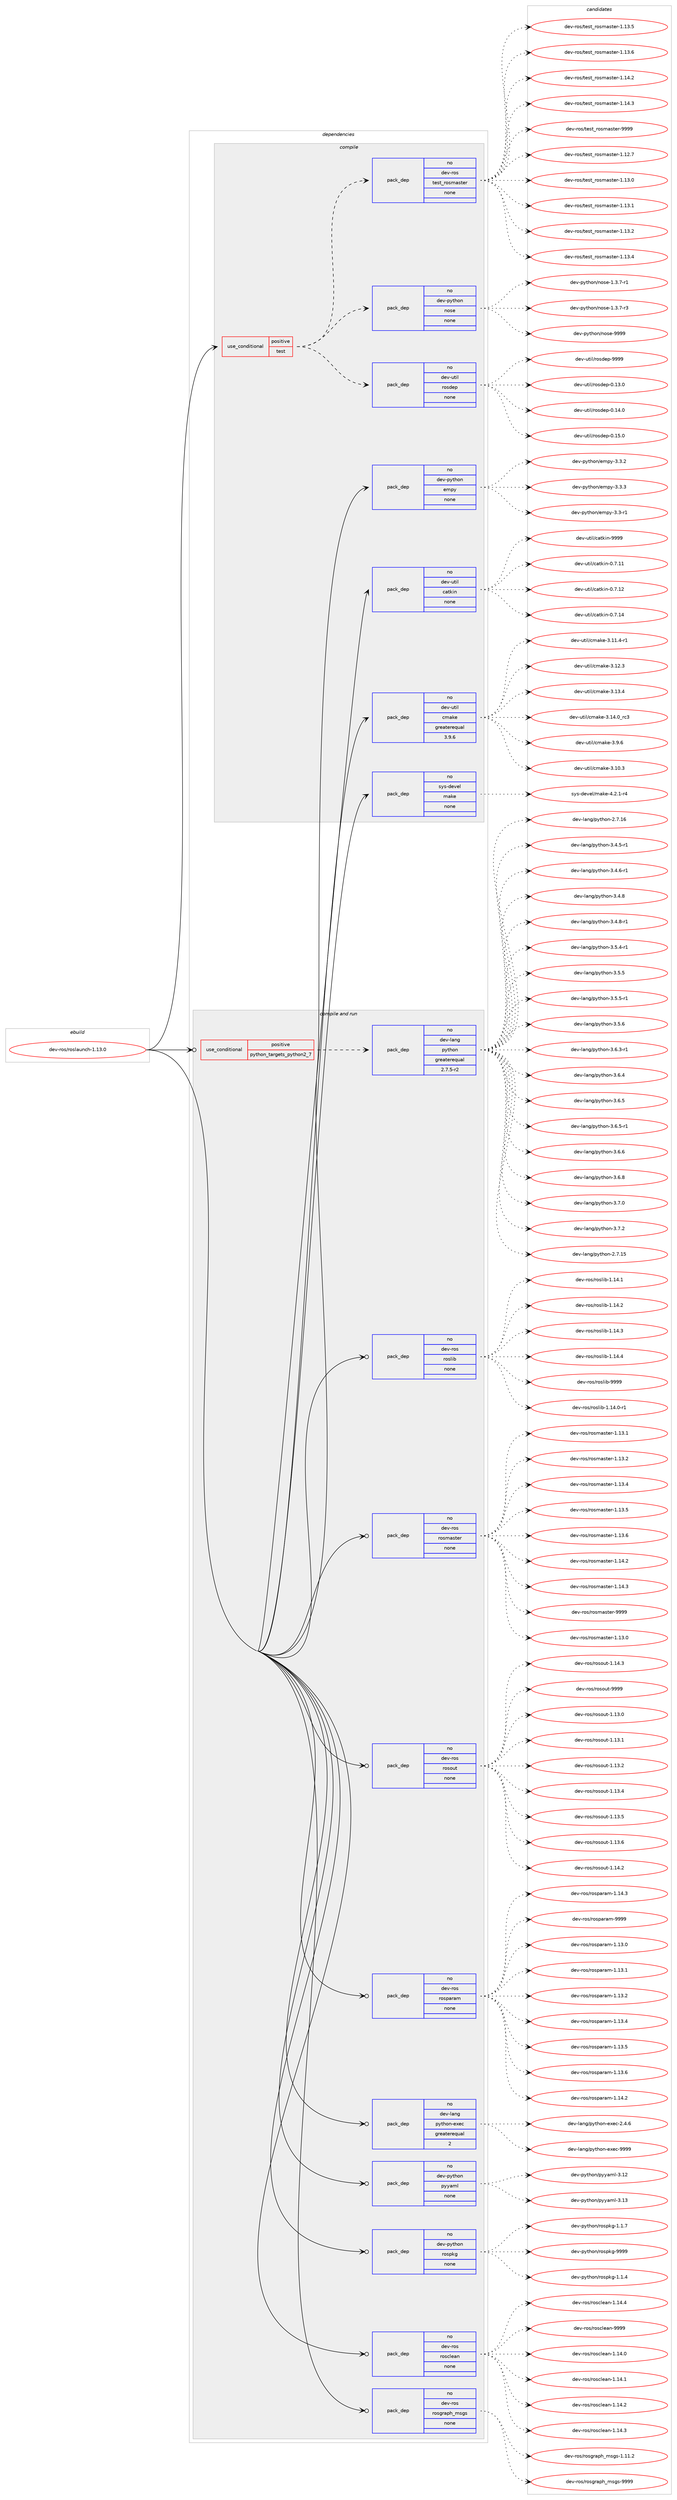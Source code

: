 digraph prolog {

# *************
# Graph options
# *************

newrank=true;
concentrate=true;
compound=true;
graph [rankdir=LR,fontname=Helvetica,fontsize=10,ranksep=1.5];#, ranksep=2.5, nodesep=0.2];
edge  [arrowhead=vee];
node  [fontname=Helvetica,fontsize=10];

# **********
# The ebuild
# **********

subgraph cluster_leftcol {
color=gray;
rank=same;
label=<<i>ebuild</i>>;
id [label="dev-ros/roslaunch-1.13.0", color=red, width=4, href="../dev-ros/roslaunch-1.13.0.svg"];
}

# ****************
# The dependencies
# ****************

subgraph cluster_midcol {
color=gray;
label=<<i>dependencies</i>>;
subgraph cluster_compile {
fillcolor="#eeeeee";
style=filled;
label=<<i>compile</i>>;
subgraph cond389937 {
dependency1465508 [label=<<TABLE BORDER="0" CELLBORDER="1" CELLSPACING="0" CELLPADDING="4"><TR><TD ROWSPAN="3" CELLPADDING="10">use_conditional</TD></TR><TR><TD>positive</TD></TR><TR><TD>test</TD></TR></TABLE>>, shape=none, color=red];
subgraph pack1052181 {
dependency1465509 [label=<<TABLE BORDER="0" CELLBORDER="1" CELLSPACING="0" CELLPADDING="4" WIDTH="220"><TR><TD ROWSPAN="6" CELLPADDING="30">pack_dep</TD></TR><TR><TD WIDTH="110">no</TD></TR><TR><TD>dev-util</TD></TR><TR><TD>rosdep</TD></TR><TR><TD>none</TD></TR><TR><TD></TD></TR></TABLE>>, shape=none, color=blue];
}
dependency1465508:e -> dependency1465509:w [weight=20,style="dashed",arrowhead="vee"];
subgraph pack1052182 {
dependency1465510 [label=<<TABLE BORDER="0" CELLBORDER="1" CELLSPACING="0" CELLPADDING="4" WIDTH="220"><TR><TD ROWSPAN="6" CELLPADDING="30">pack_dep</TD></TR><TR><TD WIDTH="110">no</TD></TR><TR><TD>dev-python</TD></TR><TR><TD>nose</TD></TR><TR><TD>none</TD></TR><TR><TD></TD></TR></TABLE>>, shape=none, color=blue];
}
dependency1465508:e -> dependency1465510:w [weight=20,style="dashed",arrowhead="vee"];
subgraph pack1052183 {
dependency1465511 [label=<<TABLE BORDER="0" CELLBORDER="1" CELLSPACING="0" CELLPADDING="4" WIDTH="220"><TR><TD ROWSPAN="6" CELLPADDING="30">pack_dep</TD></TR><TR><TD WIDTH="110">no</TD></TR><TR><TD>dev-ros</TD></TR><TR><TD>test_rosmaster</TD></TR><TR><TD>none</TD></TR><TR><TD></TD></TR></TABLE>>, shape=none, color=blue];
}
dependency1465508:e -> dependency1465511:w [weight=20,style="dashed",arrowhead="vee"];
}
id:e -> dependency1465508:w [weight=20,style="solid",arrowhead="vee"];
subgraph pack1052184 {
dependency1465512 [label=<<TABLE BORDER="0" CELLBORDER="1" CELLSPACING="0" CELLPADDING="4" WIDTH="220"><TR><TD ROWSPAN="6" CELLPADDING="30">pack_dep</TD></TR><TR><TD WIDTH="110">no</TD></TR><TR><TD>dev-python</TD></TR><TR><TD>empy</TD></TR><TR><TD>none</TD></TR><TR><TD></TD></TR></TABLE>>, shape=none, color=blue];
}
id:e -> dependency1465512:w [weight=20,style="solid",arrowhead="vee"];
subgraph pack1052185 {
dependency1465513 [label=<<TABLE BORDER="0" CELLBORDER="1" CELLSPACING="0" CELLPADDING="4" WIDTH="220"><TR><TD ROWSPAN="6" CELLPADDING="30">pack_dep</TD></TR><TR><TD WIDTH="110">no</TD></TR><TR><TD>dev-util</TD></TR><TR><TD>catkin</TD></TR><TR><TD>none</TD></TR><TR><TD></TD></TR></TABLE>>, shape=none, color=blue];
}
id:e -> dependency1465513:w [weight=20,style="solid",arrowhead="vee"];
subgraph pack1052186 {
dependency1465514 [label=<<TABLE BORDER="0" CELLBORDER="1" CELLSPACING="0" CELLPADDING="4" WIDTH="220"><TR><TD ROWSPAN="6" CELLPADDING="30">pack_dep</TD></TR><TR><TD WIDTH="110">no</TD></TR><TR><TD>dev-util</TD></TR><TR><TD>cmake</TD></TR><TR><TD>greaterequal</TD></TR><TR><TD>3.9.6</TD></TR></TABLE>>, shape=none, color=blue];
}
id:e -> dependency1465514:w [weight=20,style="solid",arrowhead="vee"];
subgraph pack1052187 {
dependency1465515 [label=<<TABLE BORDER="0" CELLBORDER="1" CELLSPACING="0" CELLPADDING="4" WIDTH="220"><TR><TD ROWSPAN="6" CELLPADDING="30">pack_dep</TD></TR><TR><TD WIDTH="110">no</TD></TR><TR><TD>sys-devel</TD></TR><TR><TD>make</TD></TR><TR><TD>none</TD></TR><TR><TD></TD></TR></TABLE>>, shape=none, color=blue];
}
id:e -> dependency1465515:w [weight=20,style="solid",arrowhead="vee"];
}
subgraph cluster_compileandrun {
fillcolor="#eeeeee";
style=filled;
label=<<i>compile and run</i>>;
subgraph cond389938 {
dependency1465516 [label=<<TABLE BORDER="0" CELLBORDER="1" CELLSPACING="0" CELLPADDING="4"><TR><TD ROWSPAN="3" CELLPADDING="10">use_conditional</TD></TR><TR><TD>positive</TD></TR><TR><TD>python_targets_python2_7</TD></TR></TABLE>>, shape=none, color=red];
subgraph pack1052188 {
dependency1465517 [label=<<TABLE BORDER="0" CELLBORDER="1" CELLSPACING="0" CELLPADDING="4" WIDTH="220"><TR><TD ROWSPAN="6" CELLPADDING="30">pack_dep</TD></TR><TR><TD WIDTH="110">no</TD></TR><TR><TD>dev-lang</TD></TR><TR><TD>python</TD></TR><TR><TD>greaterequal</TD></TR><TR><TD>2.7.5-r2</TD></TR></TABLE>>, shape=none, color=blue];
}
dependency1465516:e -> dependency1465517:w [weight=20,style="dashed",arrowhead="vee"];
}
id:e -> dependency1465516:w [weight=20,style="solid",arrowhead="odotvee"];
subgraph pack1052189 {
dependency1465518 [label=<<TABLE BORDER="0" CELLBORDER="1" CELLSPACING="0" CELLPADDING="4" WIDTH="220"><TR><TD ROWSPAN="6" CELLPADDING="30">pack_dep</TD></TR><TR><TD WIDTH="110">no</TD></TR><TR><TD>dev-lang</TD></TR><TR><TD>python-exec</TD></TR><TR><TD>greaterequal</TD></TR><TR><TD>2</TD></TR></TABLE>>, shape=none, color=blue];
}
id:e -> dependency1465518:w [weight=20,style="solid",arrowhead="odotvee"];
subgraph pack1052190 {
dependency1465519 [label=<<TABLE BORDER="0" CELLBORDER="1" CELLSPACING="0" CELLPADDING="4" WIDTH="220"><TR><TD ROWSPAN="6" CELLPADDING="30">pack_dep</TD></TR><TR><TD WIDTH="110">no</TD></TR><TR><TD>dev-python</TD></TR><TR><TD>pyyaml</TD></TR><TR><TD>none</TD></TR><TR><TD></TD></TR></TABLE>>, shape=none, color=blue];
}
id:e -> dependency1465519:w [weight=20,style="solid",arrowhead="odotvee"];
subgraph pack1052191 {
dependency1465520 [label=<<TABLE BORDER="0" CELLBORDER="1" CELLSPACING="0" CELLPADDING="4" WIDTH="220"><TR><TD ROWSPAN="6" CELLPADDING="30">pack_dep</TD></TR><TR><TD WIDTH="110">no</TD></TR><TR><TD>dev-python</TD></TR><TR><TD>rospkg</TD></TR><TR><TD>none</TD></TR><TR><TD></TD></TR></TABLE>>, shape=none, color=blue];
}
id:e -> dependency1465520:w [weight=20,style="solid",arrowhead="odotvee"];
subgraph pack1052192 {
dependency1465521 [label=<<TABLE BORDER="0" CELLBORDER="1" CELLSPACING="0" CELLPADDING="4" WIDTH="220"><TR><TD ROWSPAN="6" CELLPADDING="30">pack_dep</TD></TR><TR><TD WIDTH="110">no</TD></TR><TR><TD>dev-ros</TD></TR><TR><TD>rosclean</TD></TR><TR><TD>none</TD></TR><TR><TD></TD></TR></TABLE>>, shape=none, color=blue];
}
id:e -> dependency1465521:w [weight=20,style="solid",arrowhead="odotvee"];
subgraph pack1052193 {
dependency1465522 [label=<<TABLE BORDER="0" CELLBORDER="1" CELLSPACING="0" CELLPADDING="4" WIDTH="220"><TR><TD ROWSPAN="6" CELLPADDING="30">pack_dep</TD></TR><TR><TD WIDTH="110">no</TD></TR><TR><TD>dev-ros</TD></TR><TR><TD>rosgraph_msgs</TD></TR><TR><TD>none</TD></TR><TR><TD></TD></TR></TABLE>>, shape=none, color=blue];
}
id:e -> dependency1465522:w [weight=20,style="solid",arrowhead="odotvee"];
subgraph pack1052194 {
dependency1465523 [label=<<TABLE BORDER="0" CELLBORDER="1" CELLSPACING="0" CELLPADDING="4" WIDTH="220"><TR><TD ROWSPAN="6" CELLPADDING="30">pack_dep</TD></TR><TR><TD WIDTH="110">no</TD></TR><TR><TD>dev-ros</TD></TR><TR><TD>roslib</TD></TR><TR><TD>none</TD></TR><TR><TD></TD></TR></TABLE>>, shape=none, color=blue];
}
id:e -> dependency1465523:w [weight=20,style="solid",arrowhead="odotvee"];
subgraph pack1052195 {
dependency1465524 [label=<<TABLE BORDER="0" CELLBORDER="1" CELLSPACING="0" CELLPADDING="4" WIDTH="220"><TR><TD ROWSPAN="6" CELLPADDING="30">pack_dep</TD></TR><TR><TD WIDTH="110">no</TD></TR><TR><TD>dev-ros</TD></TR><TR><TD>rosmaster</TD></TR><TR><TD>none</TD></TR><TR><TD></TD></TR></TABLE>>, shape=none, color=blue];
}
id:e -> dependency1465524:w [weight=20,style="solid",arrowhead="odotvee"];
subgraph pack1052196 {
dependency1465525 [label=<<TABLE BORDER="0" CELLBORDER="1" CELLSPACING="0" CELLPADDING="4" WIDTH="220"><TR><TD ROWSPAN="6" CELLPADDING="30">pack_dep</TD></TR><TR><TD WIDTH="110">no</TD></TR><TR><TD>dev-ros</TD></TR><TR><TD>rosout</TD></TR><TR><TD>none</TD></TR><TR><TD></TD></TR></TABLE>>, shape=none, color=blue];
}
id:e -> dependency1465525:w [weight=20,style="solid",arrowhead="odotvee"];
subgraph pack1052197 {
dependency1465526 [label=<<TABLE BORDER="0" CELLBORDER="1" CELLSPACING="0" CELLPADDING="4" WIDTH="220"><TR><TD ROWSPAN="6" CELLPADDING="30">pack_dep</TD></TR><TR><TD WIDTH="110">no</TD></TR><TR><TD>dev-ros</TD></TR><TR><TD>rosparam</TD></TR><TR><TD>none</TD></TR><TR><TD></TD></TR></TABLE>>, shape=none, color=blue];
}
id:e -> dependency1465526:w [weight=20,style="solid",arrowhead="odotvee"];
}
subgraph cluster_run {
fillcolor="#eeeeee";
style=filled;
label=<<i>run</i>>;
}
}

# **************
# The candidates
# **************

subgraph cluster_choices {
rank=same;
color=gray;
label=<<i>candidates</i>>;

subgraph choice1052181 {
color=black;
nodesep=1;
choice100101118451171161051084711411111510010111245484649514648 [label="dev-util/rosdep-0.13.0", color=red, width=4,href="../dev-util/rosdep-0.13.0.svg"];
choice100101118451171161051084711411111510010111245484649524648 [label="dev-util/rosdep-0.14.0", color=red, width=4,href="../dev-util/rosdep-0.14.0.svg"];
choice100101118451171161051084711411111510010111245484649534648 [label="dev-util/rosdep-0.15.0", color=red, width=4,href="../dev-util/rosdep-0.15.0.svg"];
choice10010111845117116105108471141111151001011124557575757 [label="dev-util/rosdep-9999", color=red, width=4,href="../dev-util/rosdep-9999.svg"];
dependency1465509:e -> choice100101118451171161051084711411111510010111245484649514648:w [style=dotted,weight="100"];
dependency1465509:e -> choice100101118451171161051084711411111510010111245484649524648:w [style=dotted,weight="100"];
dependency1465509:e -> choice100101118451171161051084711411111510010111245484649534648:w [style=dotted,weight="100"];
dependency1465509:e -> choice10010111845117116105108471141111151001011124557575757:w [style=dotted,weight="100"];
}
subgraph choice1052182 {
color=black;
nodesep=1;
choice10010111845112121116104111110471101111151014549465146554511449 [label="dev-python/nose-1.3.7-r1", color=red, width=4,href="../dev-python/nose-1.3.7-r1.svg"];
choice10010111845112121116104111110471101111151014549465146554511451 [label="dev-python/nose-1.3.7-r3", color=red, width=4,href="../dev-python/nose-1.3.7-r3.svg"];
choice10010111845112121116104111110471101111151014557575757 [label="dev-python/nose-9999", color=red, width=4,href="../dev-python/nose-9999.svg"];
dependency1465510:e -> choice10010111845112121116104111110471101111151014549465146554511449:w [style=dotted,weight="100"];
dependency1465510:e -> choice10010111845112121116104111110471101111151014549465146554511451:w [style=dotted,weight="100"];
dependency1465510:e -> choice10010111845112121116104111110471101111151014557575757:w [style=dotted,weight="100"];
}
subgraph choice1052183 {
color=black;
nodesep=1;
choice1001011184511411111547116101115116951141111151099711511610111445494649504655 [label="dev-ros/test_rosmaster-1.12.7", color=red, width=4,href="../dev-ros/test_rosmaster-1.12.7.svg"];
choice1001011184511411111547116101115116951141111151099711511610111445494649514648 [label="dev-ros/test_rosmaster-1.13.0", color=red, width=4,href="../dev-ros/test_rosmaster-1.13.0.svg"];
choice1001011184511411111547116101115116951141111151099711511610111445494649514649 [label="dev-ros/test_rosmaster-1.13.1", color=red, width=4,href="../dev-ros/test_rosmaster-1.13.1.svg"];
choice1001011184511411111547116101115116951141111151099711511610111445494649514650 [label="dev-ros/test_rosmaster-1.13.2", color=red, width=4,href="../dev-ros/test_rosmaster-1.13.2.svg"];
choice1001011184511411111547116101115116951141111151099711511610111445494649514652 [label="dev-ros/test_rosmaster-1.13.4", color=red, width=4,href="../dev-ros/test_rosmaster-1.13.4.svg"];
choice1001011184511411111547116101115116951141111151099711511610111445494649514653 [label="dev-ros/test_rosmaster-1.13.5", color=red, width=4,href="../dev-ros/test_rosmaster-1.13.5.svg"];
choice1001011184511411111547116101115116951141111151099711511610111445494649514654 [label="dev-ros/test_rosmaster-1.13.6", color=red, width=4,href="../dev-ros/test_rosmaster-1.13.6.svg"];
choice1001011184511411111547116101115116951141111151099711511610111445494649524650 [label="dev-ros/test_rosmaster-1.14.2", color=red, width=4,href="../dev-ros/test_rosmaster-1.14.2.svg"];
choice1001011184511411111547116101115116951141111151099711511610111445494649524651 [label="dev-ros/test_rosmaster-1.14.3", color=red, width=4,href="../dev-ros/test_rosmaster-1.14.3.svg"];
choice100101118451141111154711610111511695114111115109971151161011144557575757 [label="dev-ros/test_rosmaster-9999", color=red, width=4,href="../dev-ros/test_rosmaster-9999.svg"];
dependency1465511:e -> choice1001011184511411111547116101115116951141111151099711511610111445494649504655:w [style=dotted,weight="100"];
dependency1465511:e -> choice1001011184511411111547116101115116951141111151099711511610111445494649514648:w [style=dotted,weight="100"];
dependency1465511:e -> choice1001011184511411111547116101115116951141111151099711511610111445494649514649:w [style=dotted,weight="100"];
dependency1465511:e -> choice1001011184511411111547116101115116951141111151099711511610111445494649514650:w [style=dotted,weight="100"];
dependency1465511:e -> choice1001011184511411111547116101115116951141111151099711511610111445494649514652:w [style=dotted,weight="100"];
dependency1465511:e -> choice1001011184511411111547116101115116951141111151099711511610111445494649514653:w [style=dotted,weight="100"];
dependency1465511:e -> choice1001011184511411111547116101115116951141111151099711511610111445494649514654:w [style=dotted,weight="100"];
dependency1465511:e -> choice1001011184511411111547116101115116951141111151099711511610111445494649524650:w [style=dotted,weight="100"];
dependency1465511:e -> choice1001011184511411111547116101115116951141111151099711511610111445494649524651:w [style=dotted,weight="100"];
dependency1465511:e -> choice100101118451141111154711610111511695114111115109971151161011144557575757:w [style=dotted,weight="100"];
}
subgraph choice1052184 {
color=black;
nodesep=1;
choice1001011184511212111610411111047101109112121455146514511449 [label="dev-python/empy-3.3-r1", color=red, width=4,href="../dev-python/empy-3.3-r1.svg"];
choice1001011184511212111610411111047101109112121455146514650 [label="dev-python/empy-3.3.2", color=red, width=4,href="../dev-python/empy-3.3.2.svg"];
choice1001011184511212111610411111047101109112121455146514651 [label="dev-python/empy-3.3.3", color=red, width=4,href="../dev-python/empy-3.3.3.svg"];
dependency1465512:e -> choice1001011184511212111610411111047101109112121455146514511449:w [style=dotted,weight="100"];
dependency1465512:e -> choice1001011184511212111610411111047101109112121455146514650:w [style=dotted,weight="100"];
dependency1465512:e -> choice1001011184511212111610411111047101109112121455146514651:w [style=dotted,weight="100"];
}
subgraph choice1052185 {
color=black;
nodesep=1;
choice1001011184511711610510847999711610710511045484655464949 [label="dev-util/catkin-0.7.11", color=red, width=4,href="../dev-util/catkin-0.7.11.svg"];
choice1001011184511711610510847999711610710511045484655464950 [label="dev-util/catkin-0.7.12", color=red, width=4,href="../dev-util/catkin-0.7.12.svg"];
choice1001011184511711610510847999711610710511045484655464952 [label="dev-util/catkin-0.7.14", color=red, width=4,href="../dev-util/catkin-0.7.14.svg"];
choice100101118451171161051084799971161071051104557575757 [label="dev-util/catkin-9999", color=red, width=4,href="../dev-util/catkin-9999.svg"];
dependency1465513:e -> choice1001011184511711610510847999711610710511045484655464949:w [style=dotted,weight="100"];
dependency1465513:e -> choice1001011184511711610510847999711610710511045484655464950:w [style=dotted,weight="100"];
dependency1465513:e -> choice1001011184511711610510847999711610710511045484655464952:w [style=dotted,weight="100"];
dependency1465513:e -> choice100101118451171161051084799971161071051104557575757:w [style=dotted,weight="100"];
}
subgraph choice1052186 {
color=black;
nodesep=1;
choice1001011184511711610510847991099710710145514649484651 [label="dev-util/cmake-3.10.3", color=red, width=4,href="../dev-util/cmake-3.10.3.svg"];
choice10010111845117116105108479910997107101455146494946524511449 [label="dev-util/cmake-3.11.4-r1", color=red, width=4,href="../dev-util/cmake-3.11.4-r1.svg"];
choice1001011184511711610510847991099710710145514649504651 [label="dev-util/cmake-3.12.3", color=red, width=4,href="../dev-util/cmake-3.12.3.svg"];
choice1001011184511711610510847991099710710145514649514652 [label="dev-util/cmake-3.13.4", color=red, width=4,href="../dev-util/cmake-3.13.4.svg"];
choice1001011184511711610510847991099710710145514649524648951149951 [label="dev-util/cmake-3.14.0_rc3", color=red, width=4,href="../dev-util/cmake-3.14.0_rc3.svg"];
choice10010111845117116105108479910997107101455146574654 [label="dev-util/cmake-3.9.6", color=red, width=4,href="../dev-util/cmake-3.9.6.svg"];
dependency1465514:e -> choice1001011184511711610510847991099710710145514649484651:w [style=dotted,weight="100"];
dependency1465514:e -> choice10010111845117116105108479910997107101455146494946524511449:w [style=dotted,weight="100"];
dependency1465514:e -> choice1001011184511711610510847991099710710145514649504651:w [style=dotted,weight="100"];
dependency1465514:e -> choice1001011184511711610510847991099710710145514649514652:w [style=dotted,weight="100"];
dependency1465514:e -> choice1001011184511711610510847991099710710145514649524648951149951:w [style=dotted,weight="100"];
dependency1465514:e -> choice10010111845117116105108479910997107101455146574654:w [style=dotted,weight="100"];
}
subgraph choice1052187 {
color=black;
nodesep=1;
choice1151211154510010111810110847109971071014552465046494511452 [label="sys-devel/make-4.2.1-r4", color=red, width=4,href="../sys-devel/make-4.2.1-r4.svg"];
dependency1465515:e -> choice1151211154510010111810110847109971071014552465046494511452:w [style=dotted,weight="100"];
}
subgraph choice1052188 {
color=black;
nodesep=1;
choice10010111845108971101034711212111610411111045504655464953 [label="dev-lang/python-2.7.15", color=red, width=4,href="../dev-lang/python-2.7.15.svg"];
choice10010111845108971101034711212111610411111045504655464954 [label="dev-lang/python-2.7.16", color=red, width=4,href="../dev-lang/python-2.7.16.svg"];
choice1001011184510897110103471121211161041111104551465246534511449 [label="dev-lang/python-3.4.5-r1", color=red, width=4,href="../dev-lang/python-3.4.5-r1.svg"];
choice1001011184510897110103471121211161041111104551465246544511449 [label="dev-lang/python-3.4.6-r1", color=red, width=4,href="../dev-lang/python-3.4.6-r1.svg"];
choice100101118451089711010347112121116104111110455146524656 [label="dev-lang/python-3.4.8", color=red, width=4,href="../dev-lang/python-3.4.8.svg"];
choice1001011184510897110103471121211161041111104551465246564511449 [label="dev-lang/python-3.4.8-r1", color=red, width=4,href="../dev-lang/python-3.4.8-r1.svg"];
choice1001011184510897110103471121211161041111104551465346524511449 [label="dev-lang/python-3.5.4-r1", color=red, width=4,href="../dev-lang/python-3.5.4-r1.svg"];
choice100101118451089711010347112121116104111110455146534653 [label="dev-lang/python-3.5.5", color=red, width=4,href="../dev-lang/python-3.5.5.svg"];
choice1001011184510897110103471121211161041111104551465346534511449 [label="dev-lang/python-3.5.5-r1", color=red, width=4,href="../dev-lang/python-3.5.5-r1.svg"];
choice100101118451089711010347112121116104111110455146534654 [label="dev-lang/python-3.5.6", color=red, width=4,href="../dev-lang/python-3.5.6.svg"];
choice1001011184510897110103471121211161041111104551465446514511449 [label="dev-lang/python-3.6.3-r1", color=red, width=4,href="../dev-lang/python-3.6.3-r1.svg"];
choice100101118451089711010347112121116104111110455146544652 [label="dev-lang/python-3.6.4", color=red, width=4,href="../dev-lang/python-3.6.4.svg"];
choice100101118451089711010347112121116104111110455146544653 [label="dev-lang/python-3.6.5", color=red, width=4,href="../dev-lang/python-3.6.5.svg"];
choice1001011184510897110103471121211161041111104551465446534511449 [label="dev-lang/python-3.6.5-r1", color=red, width=4,href="../dev-lang/python-3.6.5-r1.svg"];
choice100101118451089711010347112121116104111110455146544654 [label="dev-lang/python-3.6.6", color=red, width=4,href="../dev-lang/python-3.6.6.svg"];
choice100101118451089711010347112121116104111110455146544656 [label="dev-lang/python-3.6.8", color=red, width=4,href="../dev-lang/python-3.6.8.svg"];
choice100101118451089711010347112121116104111110455146554648 [label="dev-lang/python-3.7.0", color=red, width=4,href="../dev-lang/python-3.7.0.svg"];
choice100101118451089711010347112121116104111110455146554650 [label="dev-lang/python-3.7.2", color=red, width=4,href="../dev-lang/python-3.7.2.svg"];
dependency1465517:e -> choice10010111845108971101034711212111610411111045504655464953:w [style=dotted,weight="100"];
dependency1465517:e -> choice10010111845108971101034711212111610411111045504655464954:w [style=dotted,weight="100"];
dependency1465517:e -> choice1001011184510897110103471121211161041111104551465246534511449:w [style=dotted,weight="100"];
dependency1465517:e -> choice1001011184510897110103471121211161041111104551465246544511449:w [style=dotted,weight="100"];
dependency1465517:e -> choice100101118451089711010347112121116104111110455146524656:w [style=dotted,weight="100"];
dependency1465517:e -> choice1001011184510897110103471121211161041111104551465246564511449:w [style=dotted,weight="100"];
dependency1465517:e -> choice1001011184510897110103471121211161041111104551465346524511449:w [style=dotted,weight="100"];
dependency1465517:e -> choice100101118451089711010347112121116104111110455146534653:w [style=dotted,weight="100"];
dependency1465517:e -> choice1001011184510897110103471121211161041111104551465346534511449:w [style=dotted,weight="100"];
dependency1465517:e -> choice100101118451089711010347112121116104111110455146534654:w [style=dotted,weight="100"];
dependency1465517:e -> choice1001011184510897110103471121211161041111104551465446514511449:w [style=dotted,weight="100"];
dependency1465517:e -> choice100101118451089711010347112121116104111110455146544652:w [style=dotted,weight="100"];
dependency1465517:e -> choice100101118451089711010347112121116104111110455146544653:w [style=dotted,weight="100"];
dependency1465517:e -> choice1001011184510897110103471121211161041111104551465446534511449:w [style=dotted,weight="100"];
dependency1465517:e -> choice100101118451089711010347112121116104111110455146544654:w [style=dotted,weight="100"];
dependency1465517:e -> choice100101118451089711010347112121116104111110455146544656:w [style=dotted,weight="100"];
dependency1465517:e -> choice100101118451089711010347112121116104111110455146554648:w [style=dotted,weight="100"];
dependency1465517:e -> choice100101118451089711010347112121116104111110455146554650:w [style=dotted,weight="100"];
}
subgraph choice1052189 {
color=black;
nodesep=1;
choice1001011184510897110103471121211161041111104510112010199455046524654 [label="dev-lang/python-exec-2.4.6", color=red, width=4,href="../dev-lang/python-exec-2.4.6.svg"];
choice10010111845108971101034711212111610411111045101120101994557575757 [label="dev-lang/python-exec-9999", color=red, width=4,href="../dev-lang/python-exec-9999.svg"];
dependency1465518:e -> choice1001011184510897110103471121211161041111104510112010199455046524654:w [style=dotted,weight="100"];
dependency1465518:e -> choice10010111845108971101034711212111610411111045101120101994557575757:w [style=dotted,weight="100"];
}
subgraph choice1052190 {
color=black;
nodesep=1;
choice1001011184511212111610411111047112121121971091084551464950 [label="dev-python/pyyaml-3.12", color=red, width=4,href="../dev-python/pyyaml-3.12.svg"];
choice1001011184511212111610411111047112121121971091084551464951 [label="dev-python/pyyaml-3.13", color=red, width=4,href="../dev-python/pyyaml-3.13.svg"];
dependency1465519:e -> choice1001011184511212111610411111047112121121971091084551464950:w [style=dotted,weight="100"];
dependency1465519:e -> choice1001011184511212111610411111047112121121971091084551464951:w [style=dotted,weight="100"];
}
subgraph choice1052191 {
color=black;
nodesep=1;
choice1001011184511212111610411111047114111115112107103454946494652 [label="dev-python/rospkg-1.1.4", color=red, width=4,href="../dev-python/rospkg-1.1.4.svg"];
choice1001011184511212111610411111047114111115112107103454946494655 [label="dev-python/rospkg-1.1.7", color=red, width=4,href="../dev-python/rospkg-1.1.7.svg"];
choice10010111845112121116104111110471141111151121071034557575757 [label="dev-python/rospkg-9999", color=red, width=4,href="../dev-python/rospkg-9999.svg"];
dependency1465520:e -> choice1001011184511212111610411111047114111115112107103454946494652:w [style=dotted,weight="100"];
dependency1465520:e -> choice1001011184511212111610411111047114111115112107103454946494655:w [style=dotted,weight="100"];
dependency1465520:e -> choice10010111845112121116104111110471141111151121071034557575757:w [style=dotted,weight="100"];
}
subgraph choice1052192 {
color=black;
nodesep=1;
choice1001011184511411111547114111115991081019711045494649524648 [label="dev-ros/rosclean-1.14.0", color=red, width=4,href="../dev-ros/rosclean-1.14.0.svg"];
choice1001011184511411111547114111115991081019711045494649524649 [label="dev-ros/rosclean-1.14.1", color=red, width=4,href="../dev-ros/rosclean-1.14.1.svg"];
choice1001011184511411111547114111115991081019711045494649524650 [label="dev-ros/rosclean-1.14.2", color=red, width=4,href="../dev-ros/rosclean-1.14.2.svg"];
choice1001011184511411111547114111115991081019711045494649524651 [label="dev-ros/rosclean-1.14.3", color=red, width=4,href="../dev-ros/rosclean-1.14.3.svg"];
choice1001011184511411111547114111115991081019711045494649524652 [label="dev-ros/rosclean-1.14.4", color=red, width=4,href="../dev-ros/rosclean-1.14.4.svg"];
choice100101118451141111154711411111599108101971104557575757 [label="dev-ros/rosclean-9999", color=red, width=4,href="../dev-ros/rosclean-9999.svg"];
dependency1465521:e -> choice1001011184511411111547114111115991081019711045494649524648:w [style=dotted,weight="100"];
dependency1465521:e -> choice1001011184511411111547114111115991081019711045494649524649:w [style=dotted,weight="100"];
dependency1465521:e -> choice1001011184511411111547114111115991081019711045494649524650:w [style=dotted,weight="100"];
dependency1465521:e -> choice1001011184511411111547114111115991081019711045494649524651:w [style=dotted,weight="100"];
dependency1465521:e -> choice1001011184511411111547114111115991081019711045494649524652:w [style=dotted,weight="100"];
dependency1465521:e -> choice100101118451141111154711411111599108101971104557575757:w [style=dotted,weight="100"];
}
subgraph choice1052193 {
color=black;
nodesep=1;
choice1001011184511411111547114111115103114971121049510911510311545494649494650 [label="dev-ros/rosgraph_msgs-1.11.2", color=red, width=4,href="../dev-ros/rosgraph_msgs-1.11.2.svg"];
choice100101118451141111154711411111510311497112104951091151031154557575757 [label="dev-ros/rosgraph_msgs-9999", color=red, width=4,href="../dev-ros/rosgraph_msgs-9999.svg"];
dependency1465522:e -> choice1001011184511411111547114111115103114971121049510911510311545494649494650:w [style=dotted,weight="100"];
dependency1465522:e -> choice100101118451141111154711411111510311497112104951091151031154557575757:w [style=dotted,weight="100"];
}
subgraph choice1052194 {
color=black;
nodesep=1;
choice100101118451141111154711411111510810598454946495246484511449 [label="dev-ros/roslib-1.14.0-r1", color=red, width=4,href="../dev-ros/roslib-1.14.0-r1.svg"];
choice10010111845114111115471141111151081059845494649524649 [label="dev-ros/roslib-1.14.1", color=red, width=4,href="../dev-ros/roslib-1.14.1.svg"];
choice10010111845114111115471141111151081059845494649524650 [label="dev-ros/roslib-1.14.2", color=red, width=4,href="../dev-ros/roslib-1.14.2.svg"];
choice10010111845114111115471141111151081059845494649524651 [label="dev-ros/roslib-1.14.3", color=red, width=4,href="../dev-ros/roslib-1.14.3.svg"];
choice10010111845114111115471141111151081059845494649524652 [label="dev-ros/roslib-1.14.4", color=red, width=4,href="../dev-ros/roslib-1.14.4.svg"];
choice1001011184511411111547114111115108105984557575757 [label="dev-ros/roslib-9999", color=red, width=4,href="../dev-ros/roslib-9999.svg"];
dependency1465523:e -> choice100101118451141111154711411111510810598454946495246484511449:w [style=dotted,weight="100"];
dependency1465523:e -> choice10010111845114111115471141111151081059845494649524649:w [style=dotted,weight="100"];
dependency1465523:e -> choice10010111845114111115471141111151081059845494649524650:w [style=dotted,weight="100"];
dependency1465523:e -> choice10010111845114111115471141111151081059845494649524651:w [style=dotted,weight="100"];
dependency1465523:e -> choice10010111845114111115471141111151081059845494649524652:w [style=dotted,weight="100"];
dependency1465523:e -> choice1001011184511411111547114111115108105984557575757:w [style=dotted,weight="100"];
}
subgraph choice1052195 {
color=black;
nodesep=1;
choice10010111845114111115471141111151099711511610111445494649514648 [label="dev-ros/rosmaster-1.13.0", color=red, width=4,href="../dev-ros/rosmaster-1.13.0.svg"];
choice10010111845114111115471141111151099711511610111445494649514649 [label="dev-ros/rosmaster-1.13.1", color=red, width=4,href="../dev-ros/rosmaster-1.13.1.svg"];
choice10010111845114111115471141111151099711511610111445494649514650 [label="dev-ros/rosmaster-1.13.2", color=red, width=4,href="../dev-ros/rosmaster-1.13.2.svg"];
choice10010111845114111115471141111151099711511610111445494649514652 [label="dev-ros/rosmaster-1.13.4", color=red, width=4,href="../dev-ros/rosmaster-1.13.4.svg"];
choice10010111845114111115471141111151099711511610111445494649514653 [label="dev-ros/rosmaster-1.13.5", color=red, width=4,href="../dev-ros/rosmaster-1.13.5.svg"];
choice10010111845114111115471141111151099711511610111445494649514654 [label="dev-ros/rosmaster-1.13.6", color=red, width=4,href="../dev-ros/rosmaster-1.13.6.svg"];
choice10010111845114111115471141111151099711511610111445494649524650 [label="dev-ros/rosmaster-1.14.2", color=red, width=4,href="../dev-ros/rosmaster-1.14.2.svg"];
choice10010111845114111115471141111151099711511610111445494649524651 [label="dev-ros/rosmaster-1.14.3", color=red, width=4,href="../dev-ros/rosmaster-1.14.3.svg"];
choice1001011184511411111547114111115109971151161011144557575757 [label="dev-ros/rosmaster-9999", color=red, width=4,href="../dev-ros/rosmaster-9999.svg"];
dependency1465524:e -> choice10010111845114111115471141111151099711511610111445494649514648:w [style=dotted,weight="100"];
dependency1465524:e -> choice10010111845114111115471141111151099711511610111445494649514649:w [style=dotted,weight="100"];
dependency1465524:e -> choice10010111845114111115471141111151099711511610111445494649514650:w [style=dotted,weight="100"];
dependency1465524:e -> choice10010111845114111115471141111151099711511610111445494649514652:w [style=dotted,weight="100"];
dependency1465524:e -> choice10010111845114111115471141111151099711511610111445494649514653:w [style=dotted,weight="100"];
dependency1465524:e -> choice10010111845114111115471141111151099711511610111445494649514654:w [style=dotted,weight="100"];
dependency1465524:e -> choice10010111845114111115471141111151099711511610111445494649524650:w [style=dotted,weight="100"];
dependency1465524:e -> choice10010111845114111115471141111151099711511610111445494649524651:w [style=dotted,weight="100"];
dependency1465524:e -> choice1001011184511411111547114111115109971151161011144557575757:w [style=dotted,weight="100"];
}
subgraph choice1052196 {
color=black;
nodesep=1;
choice100101118451141111154711411111511111711645494649514648 [label="dev-ros/rosout-1.13.0", color=red, width=4,href="../dev-ros/rosout-1.13.0.svg"];
choice100101118451141111154711411111511111711645494649514649 [label="dev-ros/rosout-1.13.1", color=red, width=4,href="../dev-ros/rosout-1.13.1.svg"];
choice100101118451141111154711411111511111711645494649514650 [label="dev-ros/rosout-1.13.2", color=red, width=4,href="../dev-ros/rosout-1.13.2.svg"];
choice100101118451141111154711411111511111711645494649514652 [label="dev-ros/rosout-1.13.4", color=red, width=4,href="../dev-ros/rosout-1.13.4.svg"];
choice100101118451141111154711411111511111711645494649514653 [label="dev-ros/rosout-1.13.5", color=red, width=4,href="../dev-ros/rosout-1.13.5.svg"];
choice100101118451141111154711411111511111711645494649514654 [label="dev-ros/rosout-1.13.6", color=red, width=4,href="../dev-ros/rosout-1.13.6.svg"];
choice100101118451141111154711411111511111711645494649524650 [label="dev-ros/rosout-1.14.2", color=red, width=4,href="../dev-ros/rosout-1.14.2.svg"];
choice100101118451141111154711411111511111711645494649524651 [label="dev-ros/rosout-1.14.3", color=red, width=4,href="../dev-ros/rosout-1.14.3.svg"];
choice10010111845114111115471141111151111171164557575757 [label="dev-ros/rosout-9999", color=red, width=4,href="../dev-ros/rosout-9999.svg"];
dependency1465525:e -> choice100101118451141111154711411111511111711645494649514648:w [style=dotted,weight="100"];
dependency1465525:e -> choice100101118451141111154711411111511111711645494649514649:w [style=dotted,weight="100"];
dependency1465525:e -> choice100101118451141111154711411111511111711645494649514650:w [style=dotted,weight="100"];
dependency1465525:e -> choice100101118451141111154711411111511111711645494649514652:w [style=dotted,weight="100"];
dependency1465525:e -> choice100101118451141111154711411111511111711645494649514653:w [style=dotted,weight="100"];
dependency1465525:e -> choice100101118451141111154711411111511111711645494649514654:w [style=dotted,weight="100"];
dependency1465525:e -> choice100101118451141111154711411111511111711645494649524650:w [style=dotted,weight="100"];
dependency1465525:e -> choice100101118451141111154711411111511111711645494649524651:w [style=dotted,weight="100"];
dependency1465525:e -> choice10010111845114111115471141111151111171164557575757:w [style=dotted,weight="100"];
}
subgraph choice1052197 {
color=black;
nodesep=1;
choice1001011184511411111547114111115112971149710945494649514648 [label="dev-ros/rosparam-1.13.0", color=red, width=4,href="../dev-ros/rosparam-1.13.0.svg"];
choice1001011184511411111547114111115112971149710945494649514649 [label="dev-ros/rosparam-1.13.1", color=red, width=4,href="../dev-ros/rosparam-1.13.1.svg"];
choice1001011184511411111547114111115112971149710945494649514650 [label="dev-ros/rosparam-1.13.2", color=red, width=4,href="../dev-ros/rosparam-1.13.2.svg"];
choice1001011184511411111547114111115112971149710945494649514652 [label="dev-ros/rosparam-1.13.4", color=red, width=4,href="../dev-ros/rosparam-1.13.4.svg"];
choice1001011184511411111547114111115112971149710945494649514653 [label="dev-ros/rosparam-1.13.5", color=red, width=4,href="../dev-ros/rosparam-1.13.5.svg"];
choice1001011184511411111547114111115112971149710945494649514654 [label="dev-ros/rosparam-1.13.6", color=red, width=4,href="../dev-ros/rosparam-1.13.6.svg"];
choice1001011184511411111547114111115112971149710945494649524650 [label="dev-ros/rosparam-1.14.2", color=red, width=4,href="../dev-ros/rosparam-1.14.2.svg"];
choice1001011184511411111547114111115112971149710945494649524651 [label="dev-ros/rosparam-1.14.3", color=red, width=4,href="../dev-ros/rosparam-1.14.3.svg"];
choice100101118451141111154711411111511297114971094557575757 [label="dev-ros/rosparam-9999", color=red, width=4,href="../dev-ros/rosparam-9999.svg"];
dependency1465526:e -> choice1001011184511411111547114111115112971149710945494649514648:w [style=dotted,weight="100"];
dependency1465526:e -> choice1001011184511411111547114111115112971149710945494649514649:w [style=dotted,weight="100"];
dependency1465526:e -> choice1001011184511411111547114111115112971149710945494649514650:w [style=dotted,weight="100"];
dependency1465526:e -> choice1001011184511411111547114111115112971149710945494649514652:w [style=dotted,weight="100"];
dependency1465526:e -> choice1001011184511411111547114111115112971149710945494649514653:w [style=dotted,weight="100"];
dependency1465526:e -> choice1001011184511411111547114111115112971149710945494649514654:w [style=dotted,weight="100"];
dependency1465526:e -> choice1001011184511411111547114111115112971149710945494649524650:w [style=dotted,weight="100"];
dependency1465526:e -> choice1001011184511411111547114111115112971149710945494649524651:w [style=dotted,weight="100"];
dependency1465526:e -> choice100101118451141111154711411111511297114971094557575757:w [style=dotted,weight="100"];
}
}

}
